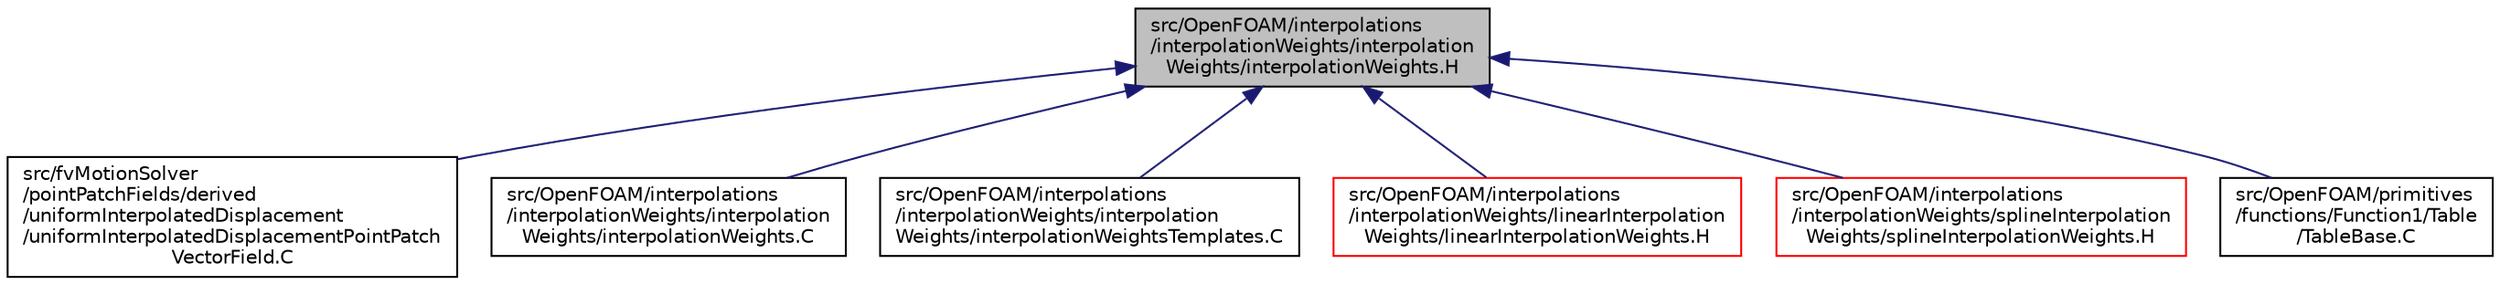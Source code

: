 digraph "src/OpenFOAM/interpolations/interpolationWeights/interpolationWeights/interpolationWeights.H"
{
  bgcolor="transparent";
  edge [fontname="Helvetica",fontsize="10",labelfontname="Helvetica",labelfontsize="10"];
  node [fontname="Helvetica",fontsize="10",shape=record];
  Node1 [label="src/OpenFOAM/interpolations\l/interpolationWeights/interpolation\lWeights/interpolationWeights.H",height=0.2,width=0.4,color="black", fillcolor="grey75", style="filled", fontcolor="black"];
  Node1 -> Node2 [dir="back",color="midnightblue",fontsize="10",style="solid",fontname="Helvetica"];
  Node2 [label="src/fvMotionSolver\l/pointPatchFields/derived\l/uniformInterpolatedDisplacement\l/uniformInterpolatedDisplacementPointPatch\lVectorField.C",height=0.2,width=0.4,color="black",URL="$a06555.html"];
  Node1 -> Node3 [dir="back",color="midnightblue",fontsize="10",style="solid",fontname="Helvetica"];
  Node3 [label="src/OpenFOAM/interpolations\l/interpolationWeights/interpolation\lWeights/interpolationWeights.C",height=0.2,width=0.4,color="black",URL="$a08569.html"];
  Node1 -> Node4 [dir="back",color="midnightblue",fontsize="10",style="solid",fontname="Helvetica"];
  Node4 [label="src/OpenFOAM/interpolations\l/interpolationWeights/interpolation\lWeights/interpolationWeightsTemplates.C",height=0.2,width=0.4,color="black",URL="$a08571.html"];
  Node1 -> Node5 [dir="back",color="midnightblue",fontsize="10",style="solid",fontname="Helvetica"];
  Node5 [label="src/OpenFOAM/interpolations\l/interpolationWeights/linearInterpolation\lWeights/linearInterpolationWeights.H",height=0.2,width=0.4,color="red",URL="$a08573.html"];
  Node1 -> Node6 [dir="back",color="midnightblue",fontsize="10",style="solid",fontname="Helvetica"];
  Node6 [label="src/OpenFOAM/interpolations\l/interpolationWeights/splineInterpolation\lWeights/splineInterpolationWeights.H",height=0.2,width=0.4,color="red",URL="$a08575.html"];
  Node1 -> Node7 [dir="back",color="midnightblue",fontsize="10",style="solid",fontname="Helvetica"];
  Node7 [label="src/OpenFOAM/primitives\l/functions/Function1/Table\l/TableBase.C",height=0.2,width=0.4,color="black",URL="$a09186.html"];
}
